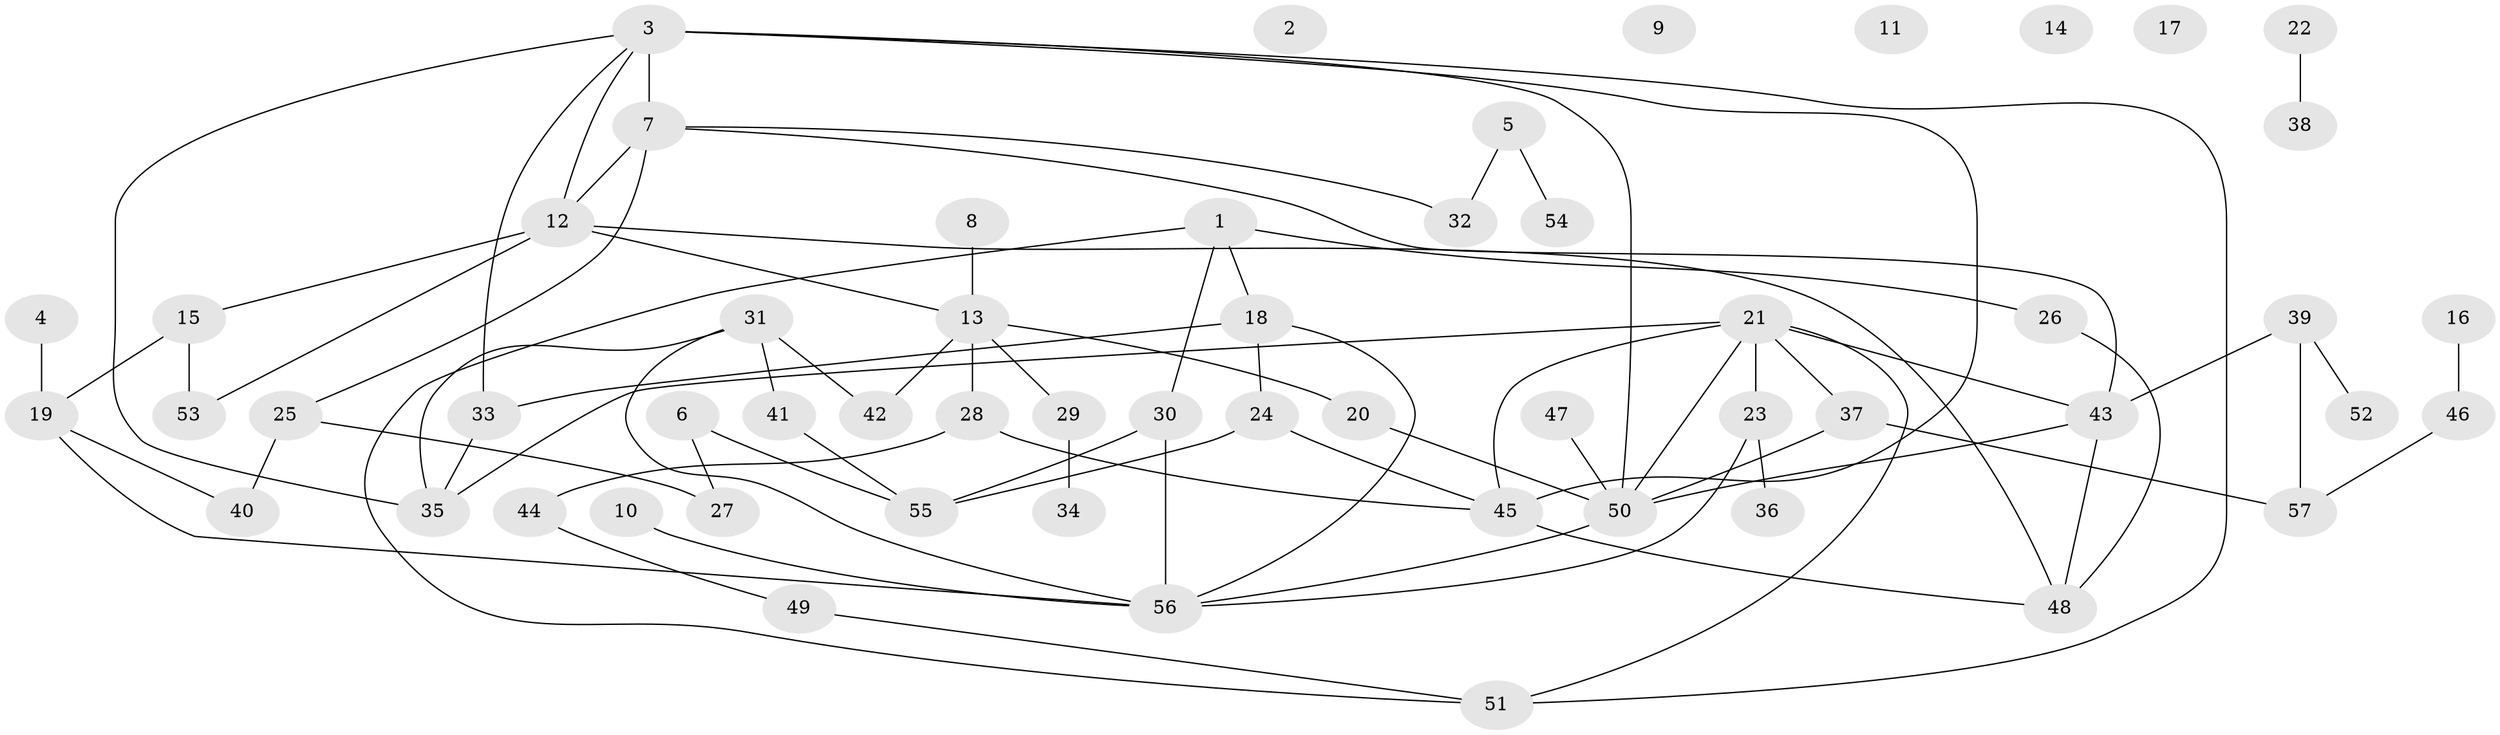 // coarse degree distribution, {9: 0.08333333333333333, 3: 0.25, 2: 0.3333333333333333, 4: 0.16666666666666666, 1: 0.16666666666666666}
// Generated by graph-tools (version 1.1) at 2025/47/03/04/25 22:47:58]
// undirected, 57 vertices, 78 edges
graph export_dot {
  node [color=gray90,style=filled];
  1;
  2;
  3;
  4;
  5;
  6;
  7;
  8;
  9;
  10;
  11;
  12;
  13;
  14;
  15;
  16;
  17;
  18;
  19;
  20;
  21;
  22;
  23;
  24;
  25;
  26;
  27;
  28;
  29;
  30;
  31;
  32;
  33;
  34;
  35;
  36;
  37;
  38;
  39;
  40;
  41;
  42;
  43;
  44;
  45;
  46;
  47;
  48;
  49;
  50;
  51;
  52;
  53;
  54;
  55;
  56;
  57;
  1 -- 18;
  1 -- 26;
  1 -- 30;
  1 -- 51;
  3 -- 7;
  3 -- 12;
  3 -- 33;
  3 -- 35;
  3 -- 45;
  3 -- 50;
  3 -- 51;
  4 -- 19;
  5 -- 32;
  5 -- 54;
  6 -- 27;
  6 -- 55;
  7 -- 12;
  7 -- 25;
  7 -- 32;
  7 -- 43;
  8 -- 13;
  10 -- 56;
  12 -- 13;
  12 -- 15;
  12 -- 48;
  12 -- 53;
  13 -- 20;
  13 -- 28;
  13 -- 29;
  13 -- 42;
  15 -- 19;
  15 -- 53;
  16 -- 46;
  18 -- 24;
  18 -- 33;
  18 -- 56;
  19 -- 40;
  19 -- 56;
  20 -- 50;
  21 -- 23;
  21 -- 35;
  21 -- 37;
  21 -- 43;
  21 -- 45;
  21 -- 50;
  21 -- 51;
  22 -- 38;
  23 -- 36;
  23 -- 56;
  24 -- 45;
  24 -- 55;
  25 -- 27;
  25 -- 40;
  26 -- 48;
  28 -- 44;
  28 -- 45;
  29 -- 34;
  30 -- 55;
  30 -- 56;
  31 -- 35;
  31 -- 41;
  31 -- 42;
  31 -- 56;
  33 -- 35;
  37 -- 50;
  37 -- 57;
  39 -- 43;
  39 -- 52;
  39 -- 57;
  41 -- 55;
  43 -- 48;
  43 -- 50;
  44 -- 49;
  45 -- 48;
  46 -- 57;
  47 -- 50;
  49 -- 51;
  50 -- 56;
}
